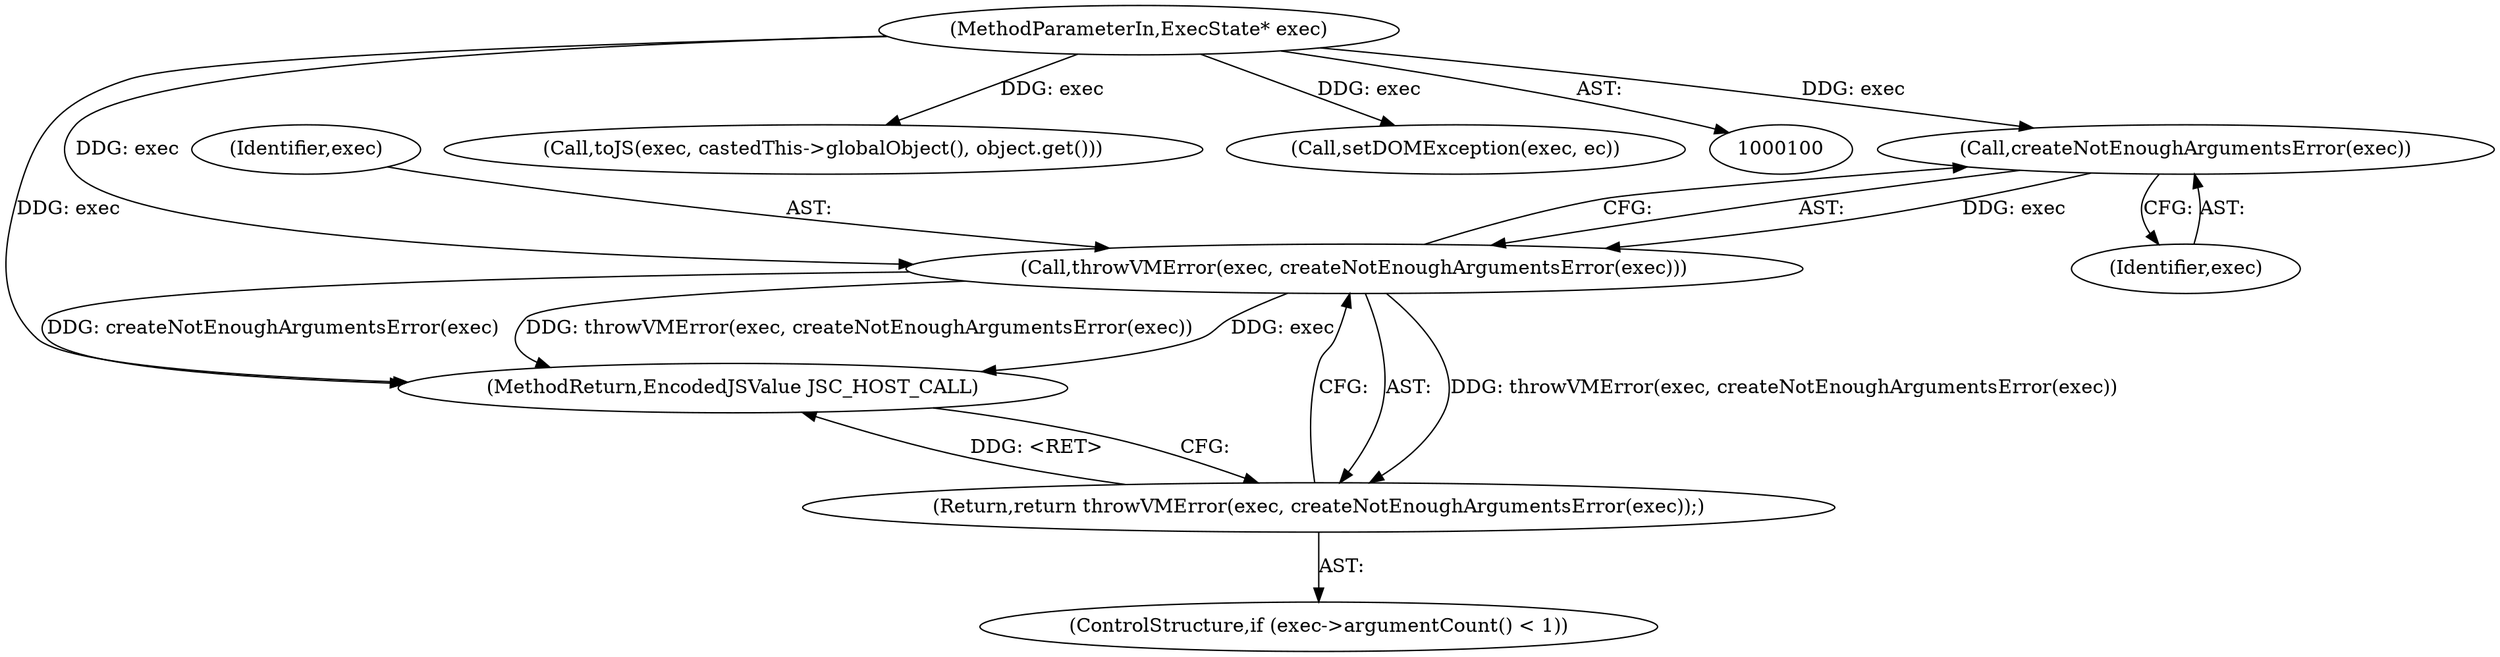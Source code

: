 digraph "0_Chrome_b944f670bb7a8a919daac497a4ea0536c954c201_19@API" {
"1000111" [label="(Call,createNotEnoughArgumentsError(exec))"];
"1000101" [label="(MethodParameterIn,ExecState* exec)"];
"1000109" [label="(Call,throwVMError(exec, createNotEnoughArgumentsError(exec)))"];
"1000108" [label="(Return,return throwVMError(exec, createNotEnoughArgumentsError(exec));)"];
"1000109" [label="(Call,throwVMError(exec, createNotEnoughArgumentsError(exec)))"];
"1000160" [label="(MethodReturn,EncodedJSValue JSC_HOST_CALL)"];
"1000108" [label="(Return,return throwVMError(exec, createNotEnoughArgumentsError(exec));)"];
"1000156" [label="(Call,toJS(exec, castedThis->globalObject(), object.get()))"];
"1000111" [label="(Call,createNotEnoughArgumentsError(exec))"];
"1000104" [label="(ControlStructure,if (exec->argumentCount() < 1))"];
"1000112" [label="(Identifier,exec)"];
"1000110" [label="(Identifier,exec)"];
"1000147" [label="(Call,setDOMException(exec, ec))"];
"1000101" [label="(MethodParameterIn,ExecState* exec)"];
"1000111" -> "1000109"  [label="AST: "];
"1000111" -> "1000112"  [label="CFG: "];
"1000112" -> "1000111"  [label="AST: "];
"1000109" -> "1000111"  [label="CFG: "];
"1000111" -> "1000109"  [label="DDG: exec"];
"1000101" -> "1000111"  [label="DDG: exec"];
"1000101" -> "1000100"  [label="AST: "];
"1000101" -> "1000160"  [label="DDG: exec"];
"1000101" -> "1000109"  [label="DDG: exec"];
"1000101" -> "1000147"  [label="DDG: exec"];
"1000101" -> "1000156"  [label="DDG: exec"];
"1000109" -> "1000108"  [label="AST: "];
"1000110" -> "1000109"  [label="AST: "];
"1000108" -> "1000109"  [label="CFG: "];
"1000109" -> "1000160"  [label="DDG: exec"];
"1000109" -> "1000160"  [label="DDG: createNotEnoughArgumentsError(exec)"];
"1000109" -> "1000160"  [label="DDG: throwVMError(exec, createNotEnoughArgumentsError(exec))"];
"1000109" -> "1000108"  [label="DDG: throwVMError(exec, createNotEnoughArgumentsError(exec))"];
"1000108" -> "1000104"  [label="AST: "];
"1000160" -> "1000108"  [label="CFG: "];
"1000108" -> "1000160"  [label="DDG: <RET>"];
}
